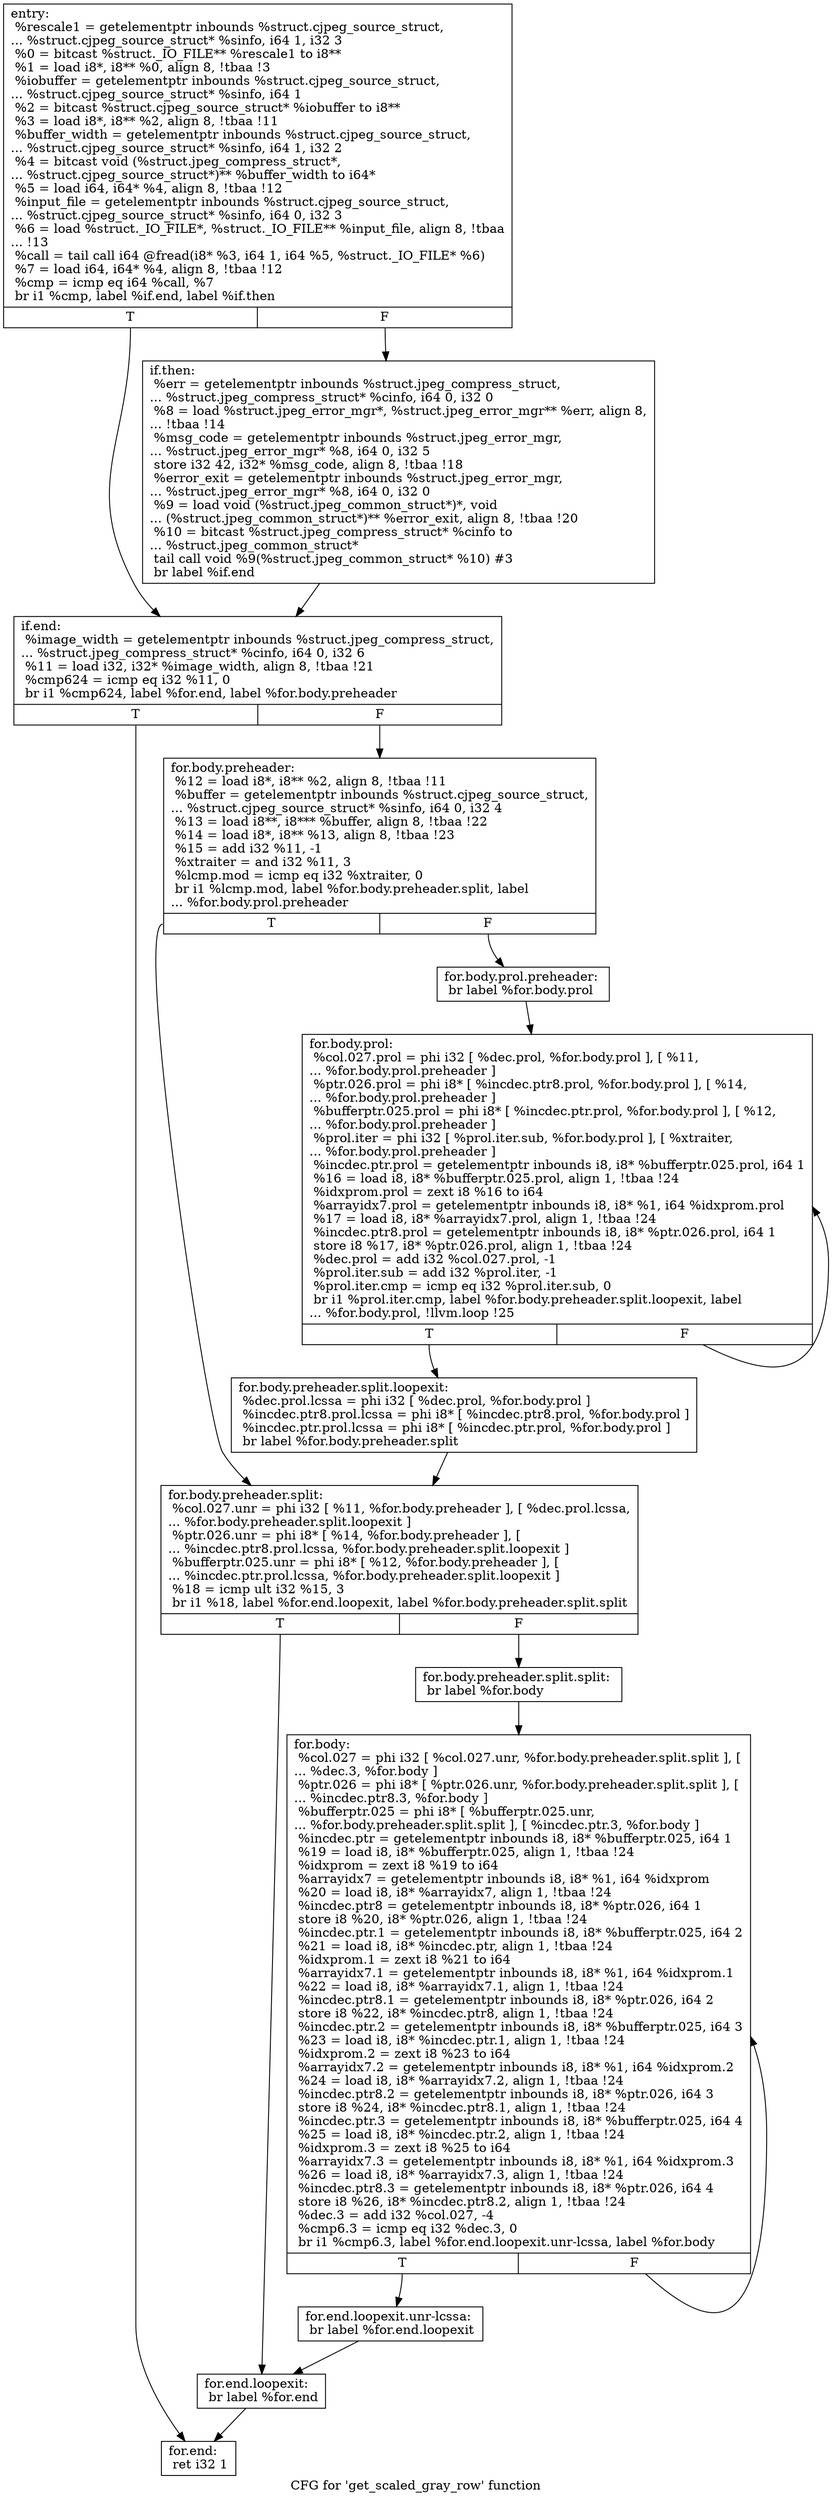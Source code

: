 digraph "CFG for 'get_scaled_gray_row' function" {
	label="CFG for 'get_scaled_gray_row' function";

	Node0x582f8a0 [shape=record,label="{entry:\l  %rescale1 = getelementptr inbounds %struct.cjpeg_source_struct,\l... %struct.cjpeg_source_struct* %sinfo, i64 1, i32 3\l  %0 = bitcast %struct._IO_FILE** %rescale1 to i8**\l  %1 = load i8*, i8** %0, align 8, !tbaa !3\l  %iobuffer = getelementptr inbounds %struct.cjpeg_source_struct,\l... %struct.cjpeg_source_struct* %sinfo, i64 1\l  %2 = bitcast %struct.cjpeg_source_struct* %iobuffer to i8**\l  %3 = load i8*, i8** %2, align 8, !tbaa !11\l  %buffer_width = getelementptr inbounds %struct.cjpeg_source_struct,\l... %struct.cjpeg_source_struct* %sinfo, i64 1, i32 2\l  %4 = bitcast void (%struct.jpeg_compress_struct*,\l... %struct.cjpeg_source_struct*)** %buffer_width to i64*\l  %5 = load i64, i64* %4, align 8, !tbaa !12\l  %input_file = getelementptr inbounds %struct.cjpeg_source_struct,\l... %struct.cjpeg_source_struct* %sinfo, i64 0, i32 3\l  %6 = load %struct._IO_FILE*, %struct._IO_FILE** %input_file, align 8, !tbaa\l... !13\l  %call = tail call i64 @fread(i8* %3, i64 1, i64 %5, %struct._IO_FILE* %6)\l  %7 = load i64, i64* %4, align 8, !tbaa !12\l  %cmp = icmp eq i64 %call, %7\l  br i1 %cmp, label %if.end, label %if.then\l|{<s0>T|<s1>F}}"];
	Node0x582f8a0:s0 -> Node0x58300d0;
	Node0x582f8a0:s1 -> Node0x58301a0;
	Node0x58301a0 [shape=record,label="{if.then:                                          \l  %err = getelementptr inbounds %struct.jpeg_compress_struct,\l... %struct.jpeg_compress_struct* %cinfo, i64 0, i32 0\l  %8 = load %struct.jpeg_error_mgr*, %struct.jpeg_error_mgr** %err, align 8,\l... !tbaa !14\l  %msg_code = getelementptr inbounds %struct.jpeg_error_mgr,\l... %struct.jpeg_error_mgr* %8, i64 0, i32 5\l  store i32 42, i32* %msg_code, align 8, !tbaa !18\l  %error_exit = getelementptr inbounds %struct.jpeg_error_mgr,\l... %struct.jpeg_error_mgr* %8, i64 0, i32 0\l  %9 = load void (%struct.jpeg_common_struct*)*, void\l... (%struct.jpeg_common_struct*)** %error_exit, align 8, !tbaa !20\l  %10 = bitcast %struct.jpeg_compress_struct* %cinfo to\l... %struct.jpeg_common_struct*\l  tail call void %9(%struct.jpeg_common_struct* %10) #3\l  br label %if.end\l}"];
	Node0x58301a0 -> Node0x58300d0;
	Node0x58300d0 [shape=record,label="{if.end:                                           \l  %image_width = getelementptr inbounds %struct.jpeg_compress_struct,\l... %struct.jpeg_compress_struct* %cinfo, i64 0, i32 6\l  %11 = load i32, i32* %image_width, align 8, !tbaa !21\l  %cmp624 = icmp eq i32 %11, 0\l  br i1 %cmp624, label %for.end, label %for.body.preheader\l|{<s0>T|<s1>F}}"];
	Node0x58300d0:s0 -> Node0x5830a40;
	Node0x58300d0:s1 -> Node0x5830b40;
	Node0x5830b40 [shape=record,label="{for.body.preheader:                               \l  %12 = load i8*, i8** %2, align 8, !tbaa !11\l  %buffer = getelementptr inbounds %struct.cjpeg_source_struct,\l... %struct.cjpeg_source_struct* %sinfo, i64 0, i32 4\l  %13 = load i8**, i8*** %buffer, align 8, !tbaa !22\l  %14 = load i8*, i8** %13, align 8, !tbaa !23\l  %15 = add i32 %11, -1\l  %xtraiter = and i32 %11, 3\l  %lcmp.mod = icmp eq i32 %xtraiter, 0\l  br i1 %lcmp.mod, label %for.body.preheader.split, label\l... %for.body.prol.preheader\l|{<s0>T|<s1>F}}"];
	Node0x5830b40:s0 -> Node0x5831040;
	Node0x5830b40:s1 -> Node0x5831160;
	Node0x5831160 [shape=record,label="{for.body.prol.preheader:                          \l  br label %for.body.prol\l}"];
	Node0x5831160 -> Node0x58312f0;
	Node0x58312f0 [shape=record,label="{for.body.prol:                                    \l  %col.027.prol = phi i32 [ %dec.prol, %for.body.prol ], [ %11,\l... %for.body.prol.preheader ]\l  %ptr.026.prol = phi i8* [ %incdec.ptr8.prol, %for.body.prol ], [ %14,\l... %for.body.prol.preheader ]\l  %bufferptr.025.prol = phi i8* [ %incdec.ptr.prol, %for.body.prol ], [ %12,\l... %for.body.prol.preheader ]\l  %prol.iter = phi i32 [ %prol.iter.sub, %for.body.prol ], [ %xtraiter,\l... %for.body.prol.preheader ]\l  %incdec.ptr.prol = getelementptr inbounds i8, i8* %bufferptr.025.prol, i64 1\l  %16 = load i8, i8* %bufferptr.025.prol, align 1, !tbaa !24\l  %idxprom.prol = zext i8 %16 to i64\l  %arrayidx7.prol = getelementptr inbounds i8, i8* %1, i64 %idxprom.prol\l  %17 = load i8, i8* %arrayidx7.prol, align 1, !tbaa !24\l  %incdec.ptr8.prol = getelementptr inbounds i8, i8* %ptr.026.prol, i64 1\l  store i8 %17, i8* %ptr.026.prol, align 1, !tbaa !24\l  %dec.prol = add i32 %col.027.prol, -1\l  %prol.iter.sub = add i32 %prol.iter, -1\l  %prol.iter.cmp = icmp eq i32 %prol.iter.sub, 0\l  br i1 %prol.iter.cmp, label %for.body.preheader.split.loopexit, label\l... %for.body.prol, !llvm.loop !25\l|{<s0>T|<s1>F}}"];
	Node0x58312f0:s0 -> Node0x5832140;
	Node0x58312f0:s1 -> Node0x58312f0;
	Node0x5832140 [shape=record,label="{for.body.preheader.split.loopexit:                \l  %dec.prol.lcssa = phi i32 [ %dec.prol, %for.body.prol ]\l  %incdec.ptr8.prol.lcssa = phi i8* [ %incdec.ptr8.prol, %for.body.prol ]\l  %incdec.ptr.prol.lcssa = phi i8* [ %incdec.ptr.prol, %for.body.prol ]\l  br label %for.body.preheader.split\l}"];
	Node0x5832140 -> Node0x5831040;
	Node0x5831040 [shape=record,label="{for.body.preheader.split:                         \l  %col.027.unr = phi i32 [ %11, %for.body.preheader ], [ %dec.prol.lcssa,\l... %for.body.preheader.split.loopexit ]\l  %ptr.026.unr = phi i8* [ %14, %for.body.preheader ], [\l... %incdec.ptr8.prol.lcssa, %for.body.preheader.split.loopexit ]\l  %bufferptr.025.unr = phi i8* [ %12, %for.body.preheader ], [\l... %incdec.ptr.prol.lcssa, %for.body.preheader.split.loopexit ]\l  %18 = icmp ult i32 %15, 3\l  br i1 %18, label %for.end.loopexit, label %for.body.preheader.split.split\l|{<s0>T|<s1>F}}"];
	Node0x5831040:s0 -> Node0x5832740;
	Node0x5831040:s1 -> Node0x5832840;
	Node0x5832840 [shape=record,label="{for.body.preheader.split.split:                   \l  br label %for.body\l}"];
	Node0x5832840 -> Node0x58329b0;
	Node0x58329b0 [shape=record,label="{for.body:                                         \l  %col.027 = phi i32 [ %col.027.unr, %for.body.preheader.split.split ], [\l... %dec.3, %for.body ]\l  %ptr.026 = phi i8* [ %ptr.026.unr, %for.body.preheader.split.split ], [\l... %incdec.ptr8.3, %for.body ]\l  %bufferptr.025 = phi i8* [ %bufferptr.025.unr,\l... %for.body.preheader.split.split ], [ %incdec.ptr.3, %for.body ]\l  %incdec.ptr = getelementptr inbounds i8, i8* %bufferptr.025, i64 1\l  %19 = load i8, i8* %bufferptr.025, align 1, !tbaa !24\l  %idxprom = zext i8 %19 to i64\l  %arrayidx7 = getelementptr inbounds i8, i8* %1, i64 %idxprom\l  %20 = load i8, i8* %arrayidx7, align 1, !tbaa !24\l  %incdec.ptr8 = getelementptr inbounds i8, i8* %ptr.026, i64 1\l  store i8 %20, i8* %ptr.026, align 1, !tbaa !24\l  %incdec.ptr.1 = getelementptr inbounds i8, i8* %bufferptr.025, i64 2\l  %21 = load i8, i8* %incdec.ptr, align 1, !tbaa !24\l  %idxprom.1 = zext i8 %21 to i64\l  %arrayidx7.1 = getelementptr inbounds i8, i8* %1, i64 %idxprom.1\l  %22 = load i8, i8* %arrayidx7.1, align 1, !tbaa !24\l  %incdec.ptr8.1 = getelementptr inbounds i8, i8* %ptr.026, i64 2\l  store i8 %22, i8* %incdec.ptr8, align 1, !tbaa !24\l  %incdec.ptr.2 = getelementptr inbounds i8, i8* %bufferptr.025, i64 3\l  %23 = load i8, i8* %incdec.ptr.1, align 1, !tbaa !24\l  %idxprom.2 = zext i8 %23 to i64\l  %arrayidx7.2 = getelementptr inbounds i8, i8* %1, i64 %idxprom.2\l  %24 = load i8, i8* %arrayidx7.2, align 1, !tbaa !24\l  %incdec.ptr8.2 = getelementptr inbounds i8, i8* %ptr.026, i64 3\l  store i8 %24, i8* %incdec.ptr8.1, align 1, !tbaa !24\l  %incdec.ptr.3 = getelementptr inbounds i8, i8* %bufferptr.025, i64 4\l  %25 = load i8, i8* %incdec.ptr.2, align 1, !tbaa !24\l  %idxprom.3 = zext i8 %25 to i64\l  %arrayidx7.3 = getelementptr inbounds i8, i8* %1, i64 %idxprom.3\l  %26 = load i8, i8* %arrayidx7.3, align 1, !tbaa !24\l  %incdec.ptr8.3 = getelementptr inbounds i8, i8* %ptr.026, i64 4\l  store i8 %26, i8* %incdec.ptr8.2, align 1, !tbaa !24\l  %dec.3 = add i32 %col.027, -4\l  %cmp6.3 = icmp eq i32 %dec.3, 0\l  br i1 %cmp6.3, label %for.end.loopexit.unr-lcssa, label %for.body\l|{<s0>T|<s1>F}}"];
	Node0x58329b0:s0 -> Node0x5810090;
	Node0x58329b0:s1 -> Node0x58329b0;
	Node0x5810090 [shape=record,label="{for.end.loopexit.unr-lcssa:                       \l  br label %for.end.loopexit\l}"];
	Node0x5810090 -> Node0x5832740;
	Node0x5832740 [shape=record,label="{for.end.loopexit:                                 \l  br label %for.end\l}"];
	Node0x5832740 -> Node0x5830a40;
	Node0x5830a40 [shape=record,label="{for.end:                                          \l  ret i32 1\l}"];
}
